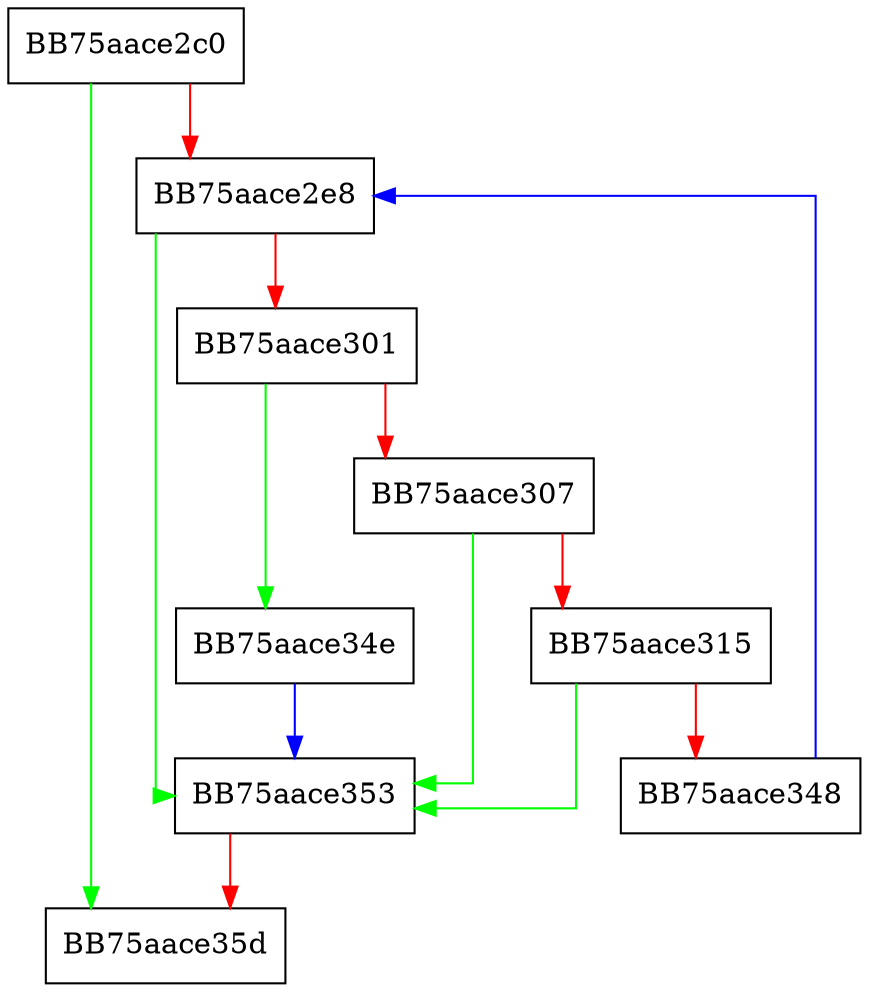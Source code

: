digraph OnTheFly_Image {
  node [shape="box"];
  graph [splines=ortho];
  BB75aace2c0 -> BB75aace35d [color="green"];
  BB75aace2c0 -> BB75aace2e8 [color="red"];
  BB75aace2e8 -> BB75aace353 [color="green"];
  BB75aace2e8 -> BB75aace301 [color="red"];
  BB75aace301 -> BB75aace34e [color="green"];
  BB75aace301 -> BB75aace307 [color="red"];
  BB75aace307 -> BB75aace353 [color="green"];
  BB75aace307 -> BB75aace315 [color="red"];
  BB75aace315 -> BB75aace353 [color="green"];
  BB75aace315 -> BB75aace348 [color="red"];
  BB75aace348 -> BB75aace2e8 [color="blue"];
  BB75aace34e -> BB75aace353 [color="blue"];
  BB75aace353 -> BB75aace35d [color="red"];
}